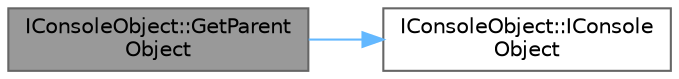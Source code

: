 digraph "IConsoleObject::GetParentObject"
{
 // INTERACTIVE_SVG=YES
 // LATEX_PDF_SIZE
  bgcolor="transparent";
  edge [fontname=Helvetica,fontsize=10,labelfontname=Helvetica,labelfontsize=10];
  node [fontname=Helvetica,fontsize=10,shape=box,height=0.2,width=0.4];
  rankdir="LR";
  Node1 [id="Node000001",label="IConsoleObject::GetParent\lObject",height=0.2,width=0.4,color="gray40", fillcolor="grey60", style="filled", fontcolor="black",tooltip="If the object has a parent (for instance the main cvar that owns an other-platform cvar),..."];
  Node1 -> Node2 [id="edge1_Node000001_Node000002",color="steelblue1",style="solid",tooltip=" "];
  Node2 [id="Node000002",label="IConsoleObject::IConsole\lObject",height=0.2,width=0.4,color="grey40", fillcolor="white", style="filled",URL="$d7/d0d/classIConsoleObject.html#a457dd1c71884f7caf03184058144d571",tooltip=" "];
}
